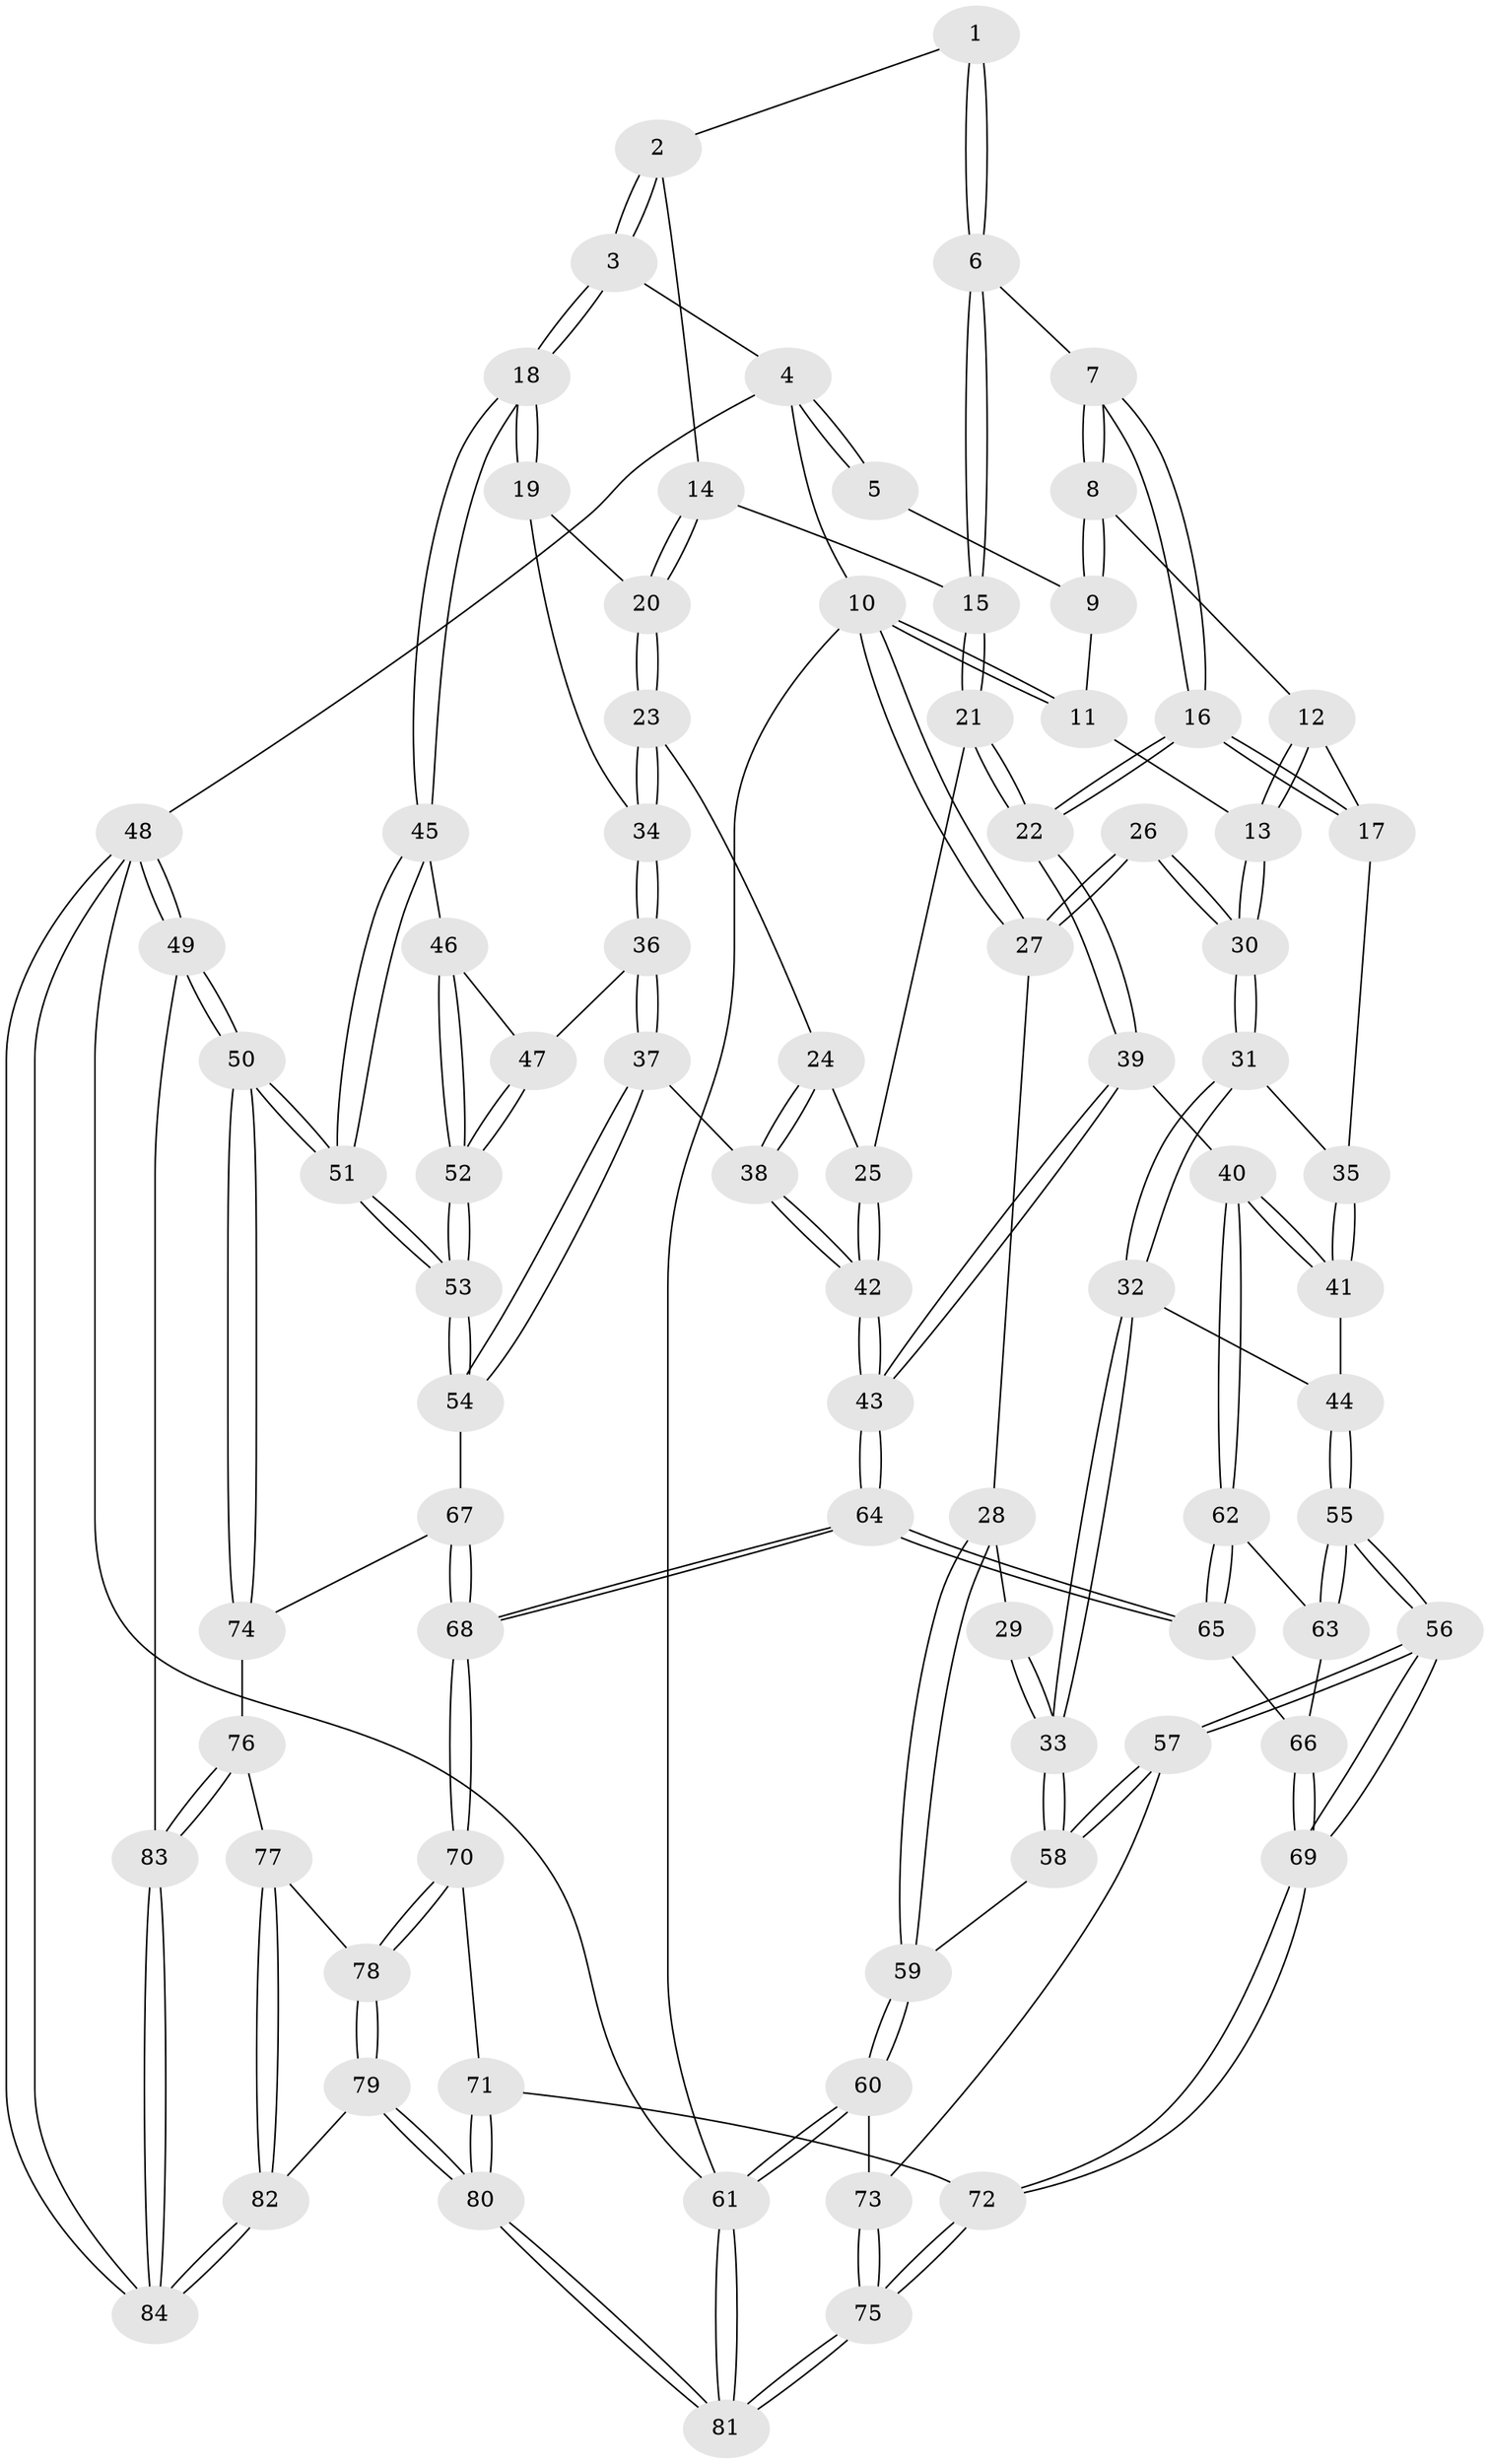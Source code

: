 // coarse degree distribution, {3: 0.19047619047619047, 7: 0.07142857142857142, 6: 0.047619047619047616, 4: 0.3333333333333333, 2: 0.047619047619047616, 5: 0.30952380952380953}
// Generated by graph-tools (version 1.1) at 2025/21/03/04/25 18:21:32]
// undirected, 84 vertices, 207 edges
graph export_dot {
graph [start="1"]
  node [color=gray90,style=filled];
  1 [pos="+0.6088217820534708+0"];
  2 [pos="+0.707522595246135+0.11816166574776357"];
  3 [pos="+1+0"];
  4 [pos="+1+0"];
  5 [pos="+0.5966407669023928+0"];
  6 [pos="+0.5691696703675684+0.13636245394322807"];
  7 [pos="+0.4975353016970855+0.14638318221967356"];
  8 [pos="+0.4230327548410998+0.10387393484456252"];
  9 [pos="+0.3788101775835345+0"];
  10 [pos="+0+0"];
  11 [pos="+0.09825771508151171+0"];
  12 [pos="+0.3901405176535911+0.13973411218897885"];
  13 [pos="+0.23043368830004293+0.2233995237515339"];
  14 [pos="+0.6931726204885974+0.14923898441058453"];
  15 [pos="+0.6077886440803213+0.16470605666721733"];
  16 [pos="+0.4856528349968026+0.28668592947741356"];
  17 [pos="+0.430433450519146+0.284247500328645"];
  18 [pos="+1+0"];
  19 [pos="+0.926060668924102+0.1984810691122552"];
  20 [pos="+0.7204695989462435+0.18892615744948216"];
  21 [pos="+0.6006238632611226+0.28351366532593575"];
  22 [pos="+0.5178581428000675+0.3119608358458995"];
  23 [pos="+0.7139860986553552+0.2853522636021953"];
  24 [pos="+0.6636174763802158+0.29697294900852017"];
  25 [pos="+0.6291952443933964+0.29713019252269385"];
  26 [pos="+0.09197906481781407+0.24416063894763057"];
  27 [pos="+0+0"];
  28 [pos="+0+0.2890288079806376"];
  29 [pos="+0.03910152378412531+0.29027801000926495"];
  30 [pos="+0.22291222149108042+0.2541362253393011"];
  31 [pos="+0.23951854901412942+0.3006706683578025"];
  32 [pos="+0.2352516527024813+0.3343115747215798"];
  33 [pos="+0.04461931843135101+0.4441129215874007"];
  34 [pos="+0.8170501901594092+0.34567632673060994"];
  35 [pos="+0.39130619951602374+0.29857957573693766"];
  36 [pos="+0.8175064156985942+0.3758374528133441"];
  37 [pos="+0.7471939086571919+0.47822491829889113"];
  38 [pos="+0.7102805076857448+0.4820038053480799"];
  39 [pos="+0.5095688492571594+0.4437243480474815"];
  40 [pos="+0.4455178956120444+0.46110702186509117"];
  41 [pos="+0.4332473237435411+0.4541813598004437"];
  42 [pos="+0.6334403239338392+0.500086964041092"];
  43 [pos="+0.6182383244257438+0.508195409015824"];
  44 [pos="+0.26808123236454656+0.41159034965650465"];
  45 [pos="+1+0.33505925509136564"];
  46 [pos="+0.9344444587478579+0.39001635890845693"];
  47 [pos="+0.8631933337905777+0.39861196378962227"];
  48 [pos="+1+1"];
  49 [pos="+1+0.8178107943607282"];
  50 [pos="+1+0.8169770494363409"];
  51 [pos="+1+0.6734038644106881"];
  52 [pos="+1+0.5787205589549395"];
  53 [pos="+1+0.6404502118841203"];
  54 [pos="+0.8563538639747091+0.6189685031228038"];
  55 [pos="+0.23920351520751493+0.5770299355439306"];
  56 [pos="+0.20490066815884736+0.6325342714859726"];
  57 [pos="+0.19245023517760926+0.6294848471920089"];
  58 [pos="+0.005126541615404576+0.490696401833025"];
  59 [pos="+0+0.5076813906585645"];
  60 [pos="+0+0.7017468681630671"];
  61 [pos="+0+1"];
  62 [pos="+0.43311532999100155+0.4930131791916659"];
  63 [pos="+0.3730540726450789+0.5499210227353273"];
  64 [pos="+0.5831216218085492+0.6773102555754721"];
  65 [pos="+0.47224313890511305+0.6367843639657957"];
  66 [pos="+0.4273218030576797+0.6405419274303071"];
  67 [pos="+0.7886899955983527+0.6761472952543319"];
  68 [pos="+0.5999702905763854+0.7241826396217454"];
  69 [pos="+0.25895237474131005+0.7319781425412406"];
  70 [pos="+0.5962412875179037+0.7436255107640543"];
  71 [pos="+0.5228738017339897+0.7795631980871205"];
  72 [pos="+0.2628886022436892+0.7602729868433123"];
  73 [pos="+0.024027914719819087+0.7175224434259039"];
  74 [pos="+0.817324765918663+0.8192365597867524"];
  75 [pos="+0.19566809301406715+1"];
  76 [pos="+0.7479062862604295+0.8729759151551326"];
  77 [pos="+0.7068547842656431+0.8533070579756257"];
  78 [pos="+0.6111009333730298+0.7724540025525465"];
  79 [pos="+0.5272407099318641+1"];
  80 [pos="+0.3145175753414857+1"];
  81 [pos="+0.18259878600700657+1"];
  82 [pos="+0.5371976508354138+1"];
  83 [pos="+0.7715953040097474+0.9345832467745955"];
  84 [pos="+0.7776120628363756+1"];
  1 -- 2;
  1 -- 6;
  1 -- 6;
  2 -- 3;
  2 -- 3;
  2 -- 14;
  3 -- 4;
  3 -- 18;
  3 -- 18;
  4 -- 5;
  4 -- 5;
  4 -- 10;
  4 -- 48;
  5 -- 9;
  6 -- 7;
  6 -- 15;
  6 -- 15;
  7 -- 8;
  7 -- 8;
  7 -- 16;
  7 -- 16;
  8 -- 9;
  8 -- 9;
  8 -- 12;
  9 -- 11;
  10 -- 11;
  10 -- 11;
  10 -- 27;
  10 -- 27;
  10 -- 61;
  11 -- 13;
  12 -- 13;
  12 -- 13;
  12 -- 17;
  13 -- 30;
  13 -- 30;
  14 -- 15;
  14 -- 20;
  14 -- 20;
  15 -- 21;
  15 -- 21;
  16 -- 17;
  16 -- 17;
  16 -- 22;
  16 -- 22;
  17 -- 35;
  18 -- 19;
  18 -- 19;
  18 -- 45;
  18 -- 45;
  19 -- 20;
  19 -- 34;
  20 -- 23;
  20 -- 23;
  21 -- 22;
  21 -- 22;
  21 -- 25;
  22 -- 39;
  22 -- 39;
  23 -- 24;
  23 -- 34;
  23 -- 34;
  24 -- 25;
  24 -- 38;
  24 -- 38;
  25 -- 42;
  25 -- 42;
  26 -- 27;
  26 -- 27;
  26 -- 30;
  26 -- 30;
  27 -- 28;
  28 -- 29;
  28 -- 59;
  28 -- 59;
  29 -- 33;
  29 -- 33;
  30 -- 31;
  30 -- 31;
  31 -- 32;
  31 -- 32;
  31 -- 35;
  32 -- 33;
  32 -- 33;
  32 -- 44;
  33 -- 58;
  33 -- 58;
  34 -- 36;
  34 -- 36;
  35 -- 41;
  35 -- 41;
  36 -- 37;
  36 -- 37;
  36 -- 47;
  37 -- 38;
  37 -- 54;
  37 -- 54;
  38 -- 42;
  38 -- 42;
  39 -- 40;
  39 -- 43;
  39 -- 43;
  40 -- 41;
  40 -- 41;
  40 -- 62;
  40 -- 62;
  41 -- 44;
  42 -- 43;
  42 -- 43;
  43 -- 64;
  43 -- 64;
  44 -- 55;
  44 -- 55;
  45 -- 46;
  45 -- 51;
  45 -- 51;
  46 -- 47;
  46 -- 52;
  46 -- 52;
  47 -- 52;
  47 -- 52;
  48 -- 49;
  48 -- 49;
  48 -- 84;
  48 -- 84;
  48 -- 61;
  49 -- 50;
  49 -- 50;
  49 -- 83;
  50 -- 51;
  50 -- 51;
  50 -- 74;
  50 -- 74;
  51 -- 53;
  51 -- 53;
  52 -- 53;
  52 -- 53;
  53 -- 54;
  53 -- 54;
  54 -- 67;
  55 -- 56;
  55 -- 56;
  55 -- 63;
  55 -- 63;
  56 -- 57;
  56 -- 57;
  56 -- 69;
  56 -- 69;
  57 -- 58;
  57 -- 58;
  57 -- 73;
  58 -- 59;
  59 -- 60;
  59 -- 60;
  60 -- 61;
  60 -- 61;
  60 -- 73;
  61 -- 81;
  61 -- 81;
  62 -- 63;
  62 -- 65;
  62 -- 65;
  63 -- 66;
  64 -- 65;
  64 -- 65;
  64 -- 68;
  64 -- 68;
  65 -- 66;
  66 -- 69;
  66 -- 69;
  67 -- 68;
  67 -- 68;
  67 -- 74;
  68 -- 70;
  68 -- 70;
  69 -- 72;
  69 -- 72;
  70 -- 71;
  70 -- 78;
  70 -- 78;
  71 -- 72;
  71 -- 80;
  71 -- 80;
  72 -- 75;
  72 -- 75;
  73 -- 75;
  73 -- 75;
  74 -- 76;
  75 -- 81;
  75 -- 81;
  76 -- 77;
  76 -- 83;
  76 -- 83;
  77 -- 78;
  77 -- 82;
  77 -- 82;
  78 -- 79;
  78 -- 79;
  79 -- 80;
  79 -- 80;
  79 -- 82;
  80 -- 81;
  80 -- 81;
  82 -- 84;
  82 -- 84;
  83 -- 84;
  83 -- 84;
}
